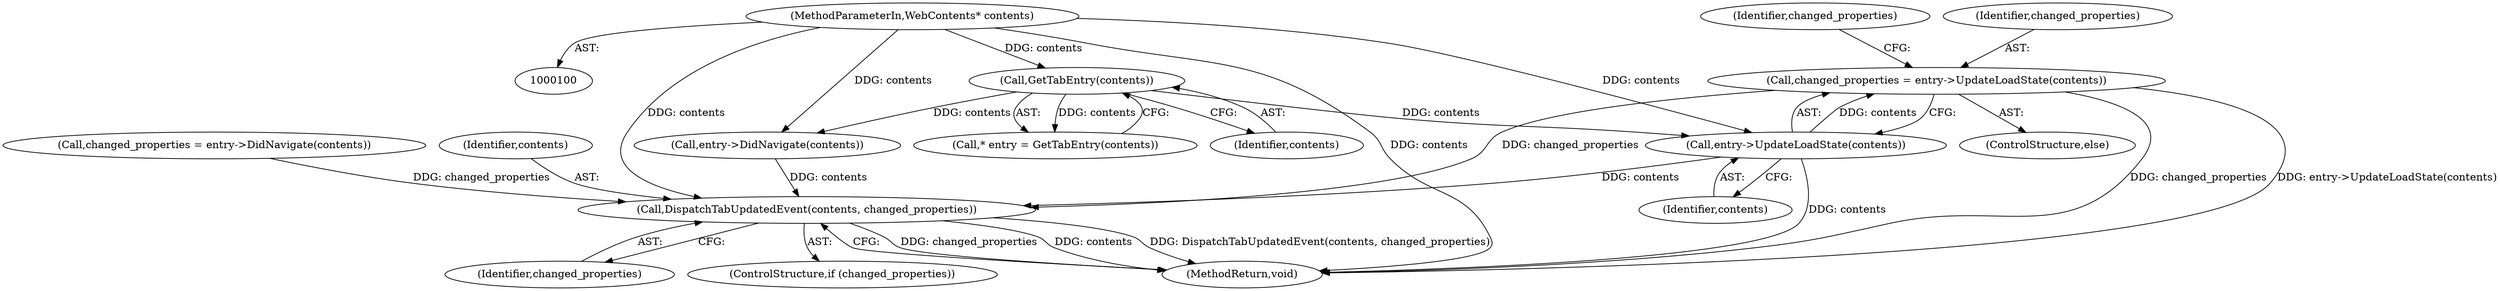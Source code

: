 digraph "0_Chrome_f7ae1f7a918f1973dca241a7a23169906eaf4fe3_5@pointer" {
"1000122" [label="(Call,changed_properties = entry->UpdateLoadState(contents))"];
"1000124" [label="(Call,entry->UpdateLoadState(contents))"];
"1000107" [label="(Call,GetTabEntry(contents))"];
"1000101" [label="(MethodParameterIn,WebContents* contents)"];
"1000128" [label="(Call,DispatchTabUpdatedEvent(contents, changed_properties))"];
"1000107" [label="(Call,GetTabEntry(contents))"];
"1000108" [label="(Identifier,contents)"];
"1000131" [label="(MethodReturn,void)"];
"1000130" [label="(Identifier,changed_properties)"];
"1000129" [label="(Identifier,contents)"];
"1000127" [label="(Identifier,changed_properties)"];
"1000122" [label="(Call,changed_properties = entry->UpdateLoadState(contents))"];
"1000128" [label="(Call,DispatchTabUpdatedEvent(contents, changed_properties))"];
"1000119" [label="(Call,entry->DidNavigate(contents))"];
"1000125" [label="(Identifier,contents)"];
"1000124" [label="(Call,entry->UpdateLoadState(contents))"];
"1000117" [label="(Call,changed_properties = entry->DidNavigate(contents))"];
"1000126" [label="(ControlStructure,if (changed_properties))"];
"1000101" [label="(MethodParameterIn,WebContents* contents)"];
"1000123" [label="(Identifier,changed_properties)"];
"1000105" [label="(Call,* entry = GetTabEntry(contents))"];
"1000121" [label="(ControlStructure,else)"];
"1000122" -> "1000121"  [label="AST: "];
"1000122" -> "1000124"  [label="CFG: "];
"1000123" -> "1000122"  [label="AST: "];
"1000124" -> "1000122"  [label="AST: "];
"1000127" -> "1000122"  [label="CFG: "];
"1000122" -> "1000131"  [label="DDG: changed_properties"];
"1000122" -> "1000131"  [label="DDG: entry->UpdateLoadState(contents)"];
"1000124" -> "1000122"  [label="DDG: contents"];
"1000122" -> "1000128"  [label="DDG: changed_properties"];
"1000124" -> "1000125"  [label="CFG: "];
"1000125" -> "1000124"  [label="AST: "];
"1000124" -> "1000131"  [label="DDG: contents"];
"1000107" -> "1000124"  [label="DDG: contents"];
"1000101" -> "1000124"  [label="DDG: contents"];
"1000124" -> "1000128"  [label="DDG: contents"];
"1000107" -> "1000105"  [label="AST: "];
"1000107" -> "1000108"  [label="CFG: "];
"1000108" -> "1000107"  [label="AST: "];
"1000105" -> "1000107"  [label="CFG: "];
"1000107" -> "1000105"  [label="DDG: contents"];
"1000101" -> "1000107"  [label="DDG: contents"];
"1000107" -> "1000119"  [label="DDG: contents"];
"1000101" -> "1000100"  [label="AST: "];
"1000101" -> "1000131"  [label="DDG: contents"];
"1000101" -> "1000119"  [label="DDG: contents"];
"1000101" -> "1000128"  [label="DDG: contents"];
"1000128" -> "1000126"  [label="AST: "];
"1000128" -> "1000130"  [label="CFG: "];
"1000129" -> "1000128"  [label="AST: "];
"1000130" -> "1000128"  [label="AST: "];
"1000131" -> "1000128"  [label="CFG: "];
"1000128" -> "1000131"  [label="DDG: changed_properties"];
"1000128" -> "1000131"  [label="DDG: contents"];
"1000128" -> "1000131"  [label="DDG: DispatchTabUpdatedEvent(contents, changed_properties)"];
"1000119" -> "1000128"  [label="DDG: contents"];
"1000117" -> "1000128"  [label="DDG: changed_properties"];
}
